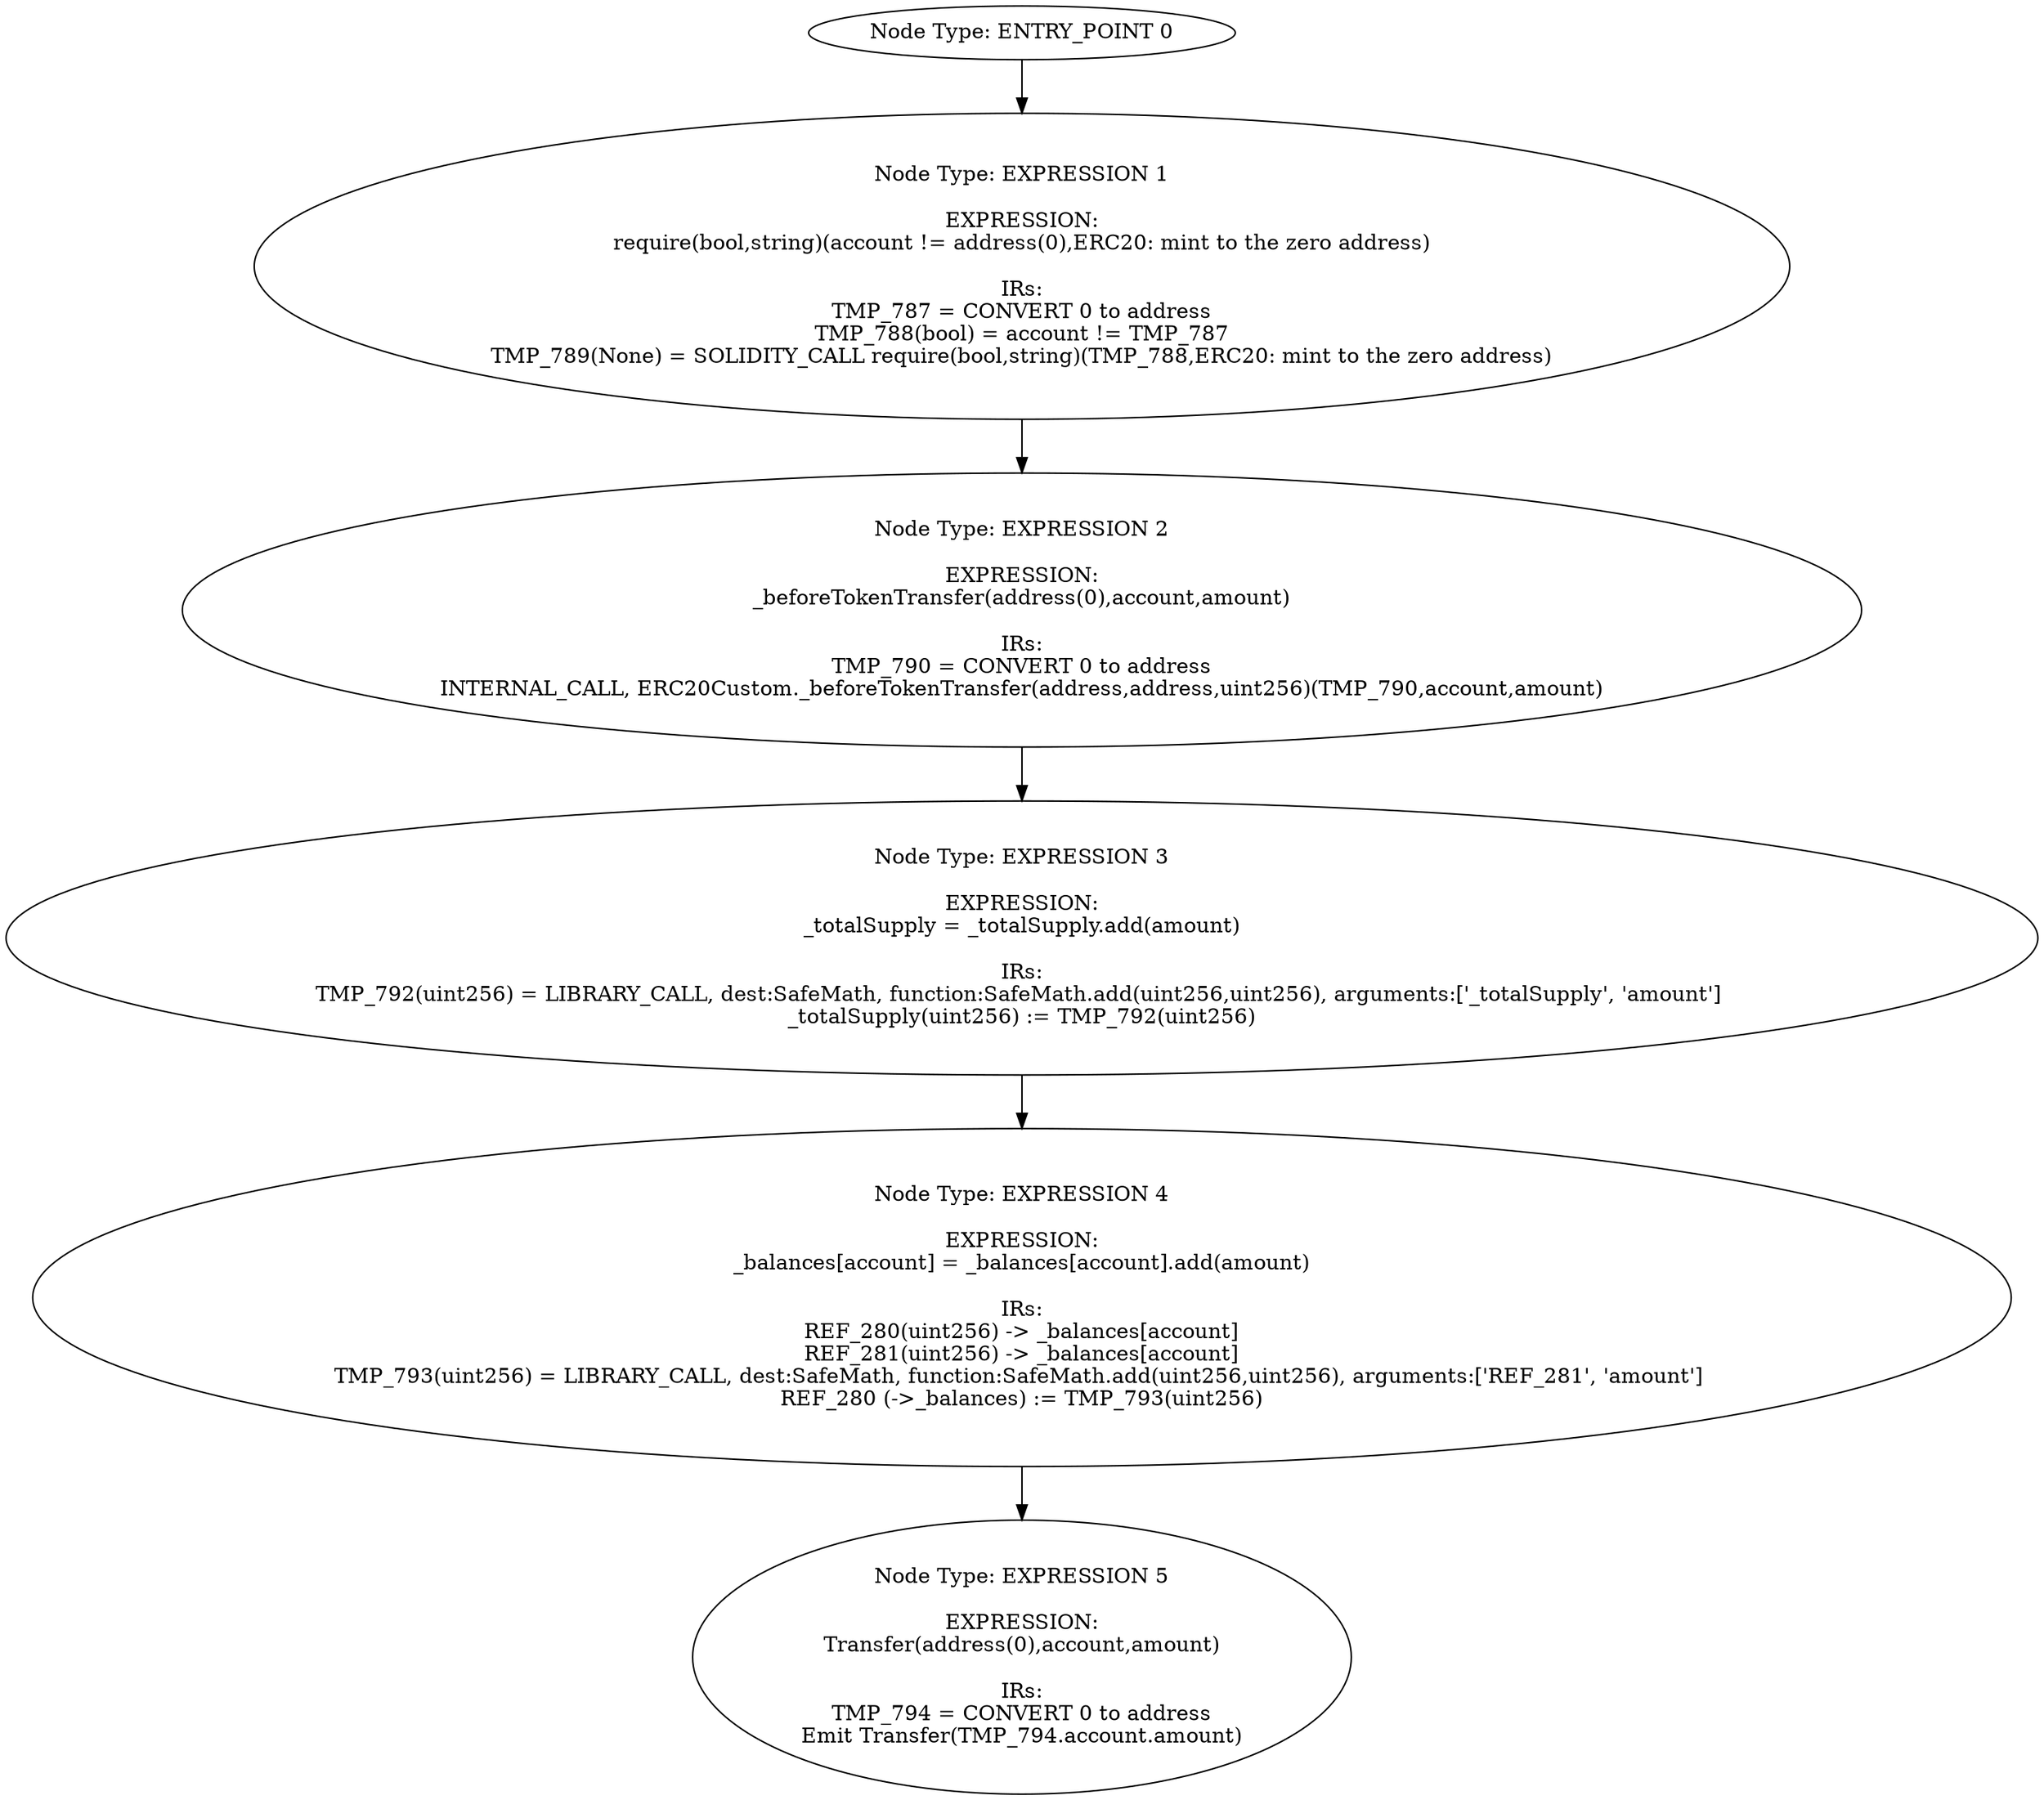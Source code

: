 digraph{
0[label="Node Type: ENTRY_POINT 0
"];
0->1;
1[label="Node Type: EXPRESSION 1

EXPRESSION:
require(bool,string)(account != address(0),ERC20: mint to the zero address)

IRs:
TMP_787 = CONVERT 0 to address
TMP_788(bool) = account != TMP_787
TMP_789(None) = SOLIDITY_CALL require(bool,string)(TMP_788,ERC20: mint to the zero address)"];
1->2;
2[label="Node Type: EXPRESSION 2

EXPRESSION:
_beforeTokenTransfer(address(0),account,amount)

IRs:
TMP_790 = CONVERT 0 to address
INTERNAL_CALL, ERC20Custom._beforeTokenTransfer(address,address,uint256)(TMP_790,account,amount)"];
2->3;
3[label="Node Type: EXPRESSION 3

EXPRESSION:
_totalSupply = _totalSupply.add(amount)

IRs:
TMP_792(uint256) = LIBRARY_CALL, dest:SafeMath, function:SafeMath.add(uint256,uint256), arguments:['_totalSupply', 'amount'] 
_totalSupply(uint256) := TMP_792(uint256)"];
3->4;
4[label="Node Type: EXPRESSION 4

EXPRESSION:
_balances[account] = _balances[account].add(amount)

IRs:
REF_280(uint256) -> _balances[account]
REF_281(uint256) -> _balances[account]
TMP_793(uint256) = LIBRARY_CALL, dest:SafeMath, function:SafeMath.add(uint256,uint256), arguments:['REF_281', 'amount'] 
REF_280 (->_balances) := TMP_793(uint256)"];
4->5;
5[label="Node Type: EXPRESSION 5

EXPRESSION:
Transfer(address(0),account,amount)

IRs:
TMP_794 = CONVERT 0 to address
Emit Transfer(TMP_794.account.amount)"];
}
